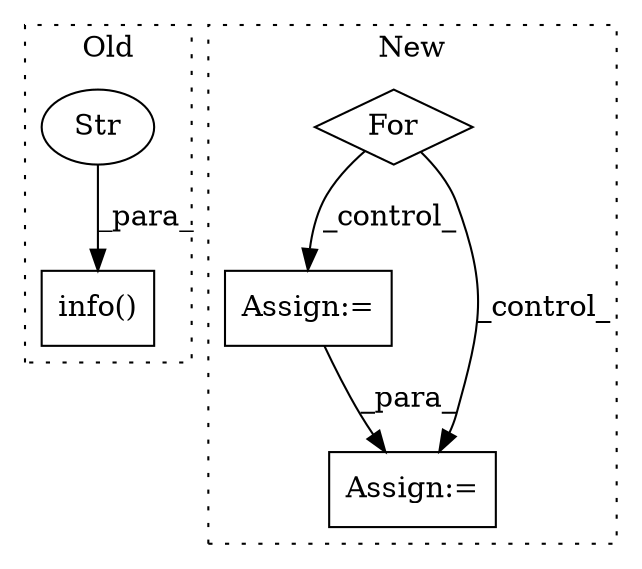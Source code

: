 digraph G {
subgraph cluster0 {
1 [label="info()" a="75" s="1203,1261" l="12,1" shape="box"];
3 [label="Str" a="66" s="1215" l="46" shape="ellipse"];
label = "Old";
style="dotted";
}
subgraph cluster1 {
2 [label="For" a="107" s="852,885" l="4,10" shape="diamond"];
4 [label="Assign:=" a="68" s="1012" l="3" shape="box"];
5 [label="Assign:=" a="68" s="1213" l="3" shape="box"];
label = "New";
style="dotted";
}
2 -> 5 [label="_control_"];
2 -> 4 [label="_control_"];
3 -> 1 [label="_para_"];
4 -> 5 [label="_para_"];
}